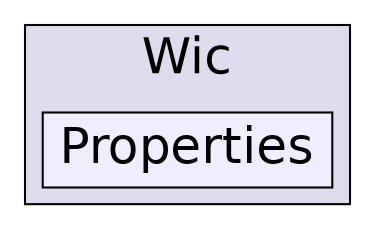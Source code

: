 digraph "C:/Users/nathanael/Documents/resizer/Plugins/Wic/Properties" {
  compound=true
  node [ fontsize="24", fontname="Helvetica"];
  edge [ labelfontsize="24", labelfontname="Helvetica"];
  subgraph clusterdir_631d991aa83f8e307d4242057f5c6ccd {
    graph [ bgcolor="#ddddee", pencolor="black", label="Wic" fontname="Helvetica", fontsize="24", URL="dir_631d991aa83f8e307d4242057f5c6ccd.html"]
  dir_894a35e9f4ba3789cd212ba62040dcb0 [shape=box, label="Properties", style="filled", fillcolor="#eeeeff", pencolor="black", URL="dir_894a35e9f4ba3789cd212ba62040dcb0.html"];
  }
}
